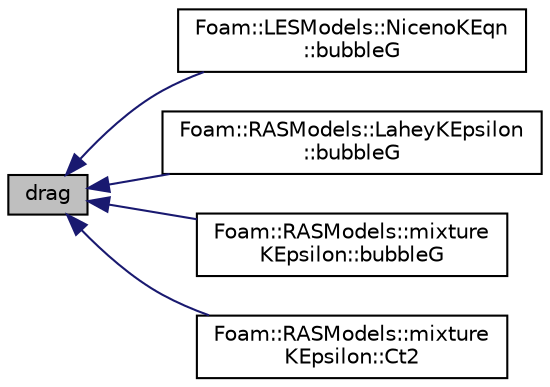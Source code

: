 digraph "drag"
{
  bgcolor="transparent";
  edge [fontname="Helvetica",fontsize="10",labelfontname="Helvetica",labelfontsize="10"];
  node [fontname="Helvetica",fontsize="10",shape=record];
  rankdir="LR";
  Node1 [label="drag",height=0.2,width=0.4,color="black", fillcolor="grey75", style="filled", fontcolor="black"];
  Node1 -> Node2 [dir="back",color="midnightblue",fontsize="10",style="solid",fontname="Helvetica"];
  Node2 [label="Foam::LESModels::NicenoKEqn\l::bubbleG",height=0.2,width=0.4,color="black",URL="$a01627.html#ac60a9a517e74f9948b4edd0e95650ef9"];
  Node1 -> Node3 [dir="back",color="midnightblue",fontsize="10",style="solid",fontname="Helvetica"];
  Node3 [label="Foam::RASModels::LaheyKEpsilon\l::bubbleG",height=0.2,width=0.4,color="black",URL="$a01288.html#ac60a9a517e74f9948b4edd0e95650ef9"];
  Node1 -> Node4 [dir="back",color="midnightblue",fontsize="10",style="solid",fontname="Helvetica"];
  Node4 [label="Foam::RASModels::mixture\lKEpsilon::bubbleG",height=0.2,width=0.4,color="black",URL="$a01559.html#ac60a9a517e74f9948b4edd0e95650ef9"];
  Node1 -> Node5 [dir="back",color="midnightblue",fontsize="10",style="solid",fontname="Helvetica"];
  Node5 [label="Foam::RASModels::mixture\lKEpsilon::Ct2",height=0.2,width=0.4,color="black",URL="$a01559.html#a807a5b19edd9bd834d39cae07ed04a63"];
}
